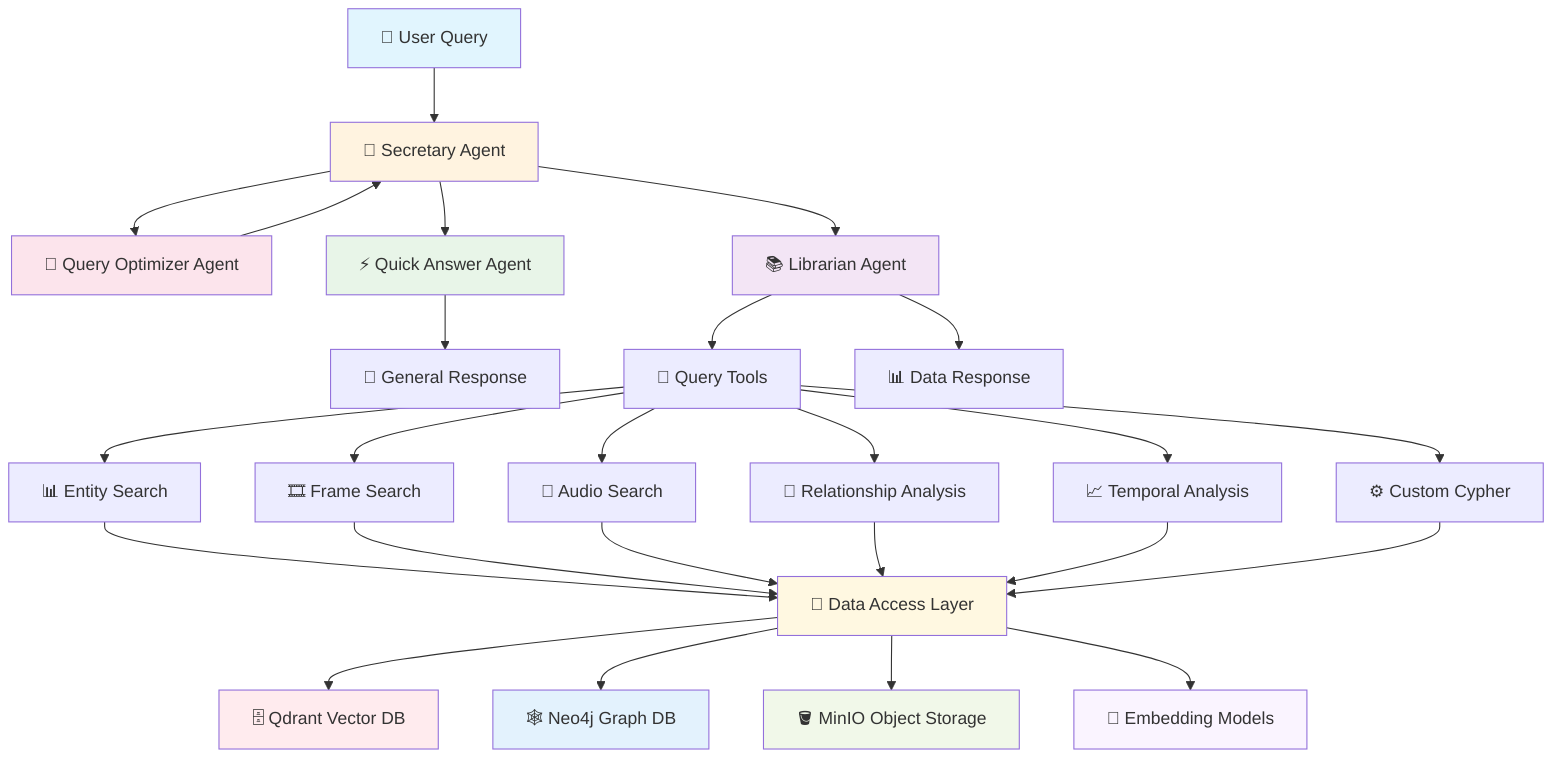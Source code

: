 graph TD
    A["👤 User Query"] --> B["🏢 Secretary Agent"]
    
    B --> C["🔧 Query Optimizer Agent"]
    B --> D["⚡ Quick Answer Agent"] 
    B --> E["📚 Librarian Agent"]
    
    C --> B
    D --> F["📄 General Response"]
    
    E --> G["🔧 Query Tools"]
    
    G --> H["📊 Entity Search"]
    G --> I["🎞️ Frame Search"]
    G --> J["🎵 Audio Search"]
    G --> K["🔗 Relationship Analysis"]
    G --> L["📈 Temporal Analysis"]
    G --> M["⚙️ Custom Cypher"]
    
    H --> N["💾 Data Access Layer"]
    I --> N
    J --> N
    K --> N
    L --> N
    M --> N
    
    N --> O["🗄️ Qdrant Vector DB"]
    N --> P["🕸️ Neo4j Graph DB"]
    N --> Q["🪣 MinIO Object Storage"]
    N --> R["🤖 Embedding Models"]
    
    E --> S["📊 Data Response"]
    
    style A fill:#e1f5fe
    style B fill:#fff3e0
    style C fill:#fce4ec
    style D fill:#e8f5e8
    style E fill:#f3e5f5
    style N fill:#fff8e1
    style O fill:#ffebee
    style P fill:#e3f2fd
    style Q fill:#f1f8e9
    style R fill:#faf4ff